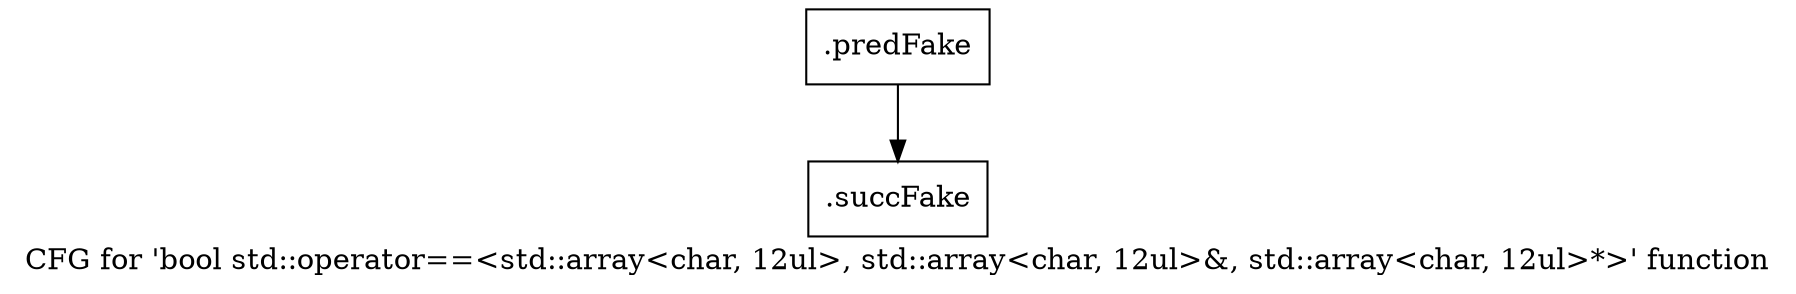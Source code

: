 digraph "CFG for 'bool std::operator==\<std::array\<char, 12ul\>, std::array\<char, 12ul\>&, std::array\<char, 12ul\>*\>' function" {
	label="CFG for 'bool std::operator==\<std::array\<char, 12ul\>, std::array\<char, 12ul\>&, std::array\<char, 12ul\>*\>' function";

	Node0x4673cd0 [shape=record,filename="",linenumber="",label="{.predFake}"];
	Node0x4673cd0 -> Node0x47fab40[ callList="" memoryops="" filename="/media/miguel/NewVolume/Linux/Xilinx/Vitis_HLS/2020.2/tps/lnx64/gcc-6.2.0/lib/gcc/x86_64-pc-linux-gnu/6.2.0/../../../../include/c++/6.2.0/bits/stl_deque.h" execusionnum="150"];
	Node0x47fab40 [shape=record,filename="/media/miguel/NewVolume/Linux/Xilinx/Vitis_HLS/2020.2/tps/lnx64/gcc-6.2.0/lib/gcc/x86_64-pc-linux-gnu/6.2.0/../../../../include/c++/6.2.0/bits/stl_deque.h",linenumber="267",label="{.succFake}"];
}
